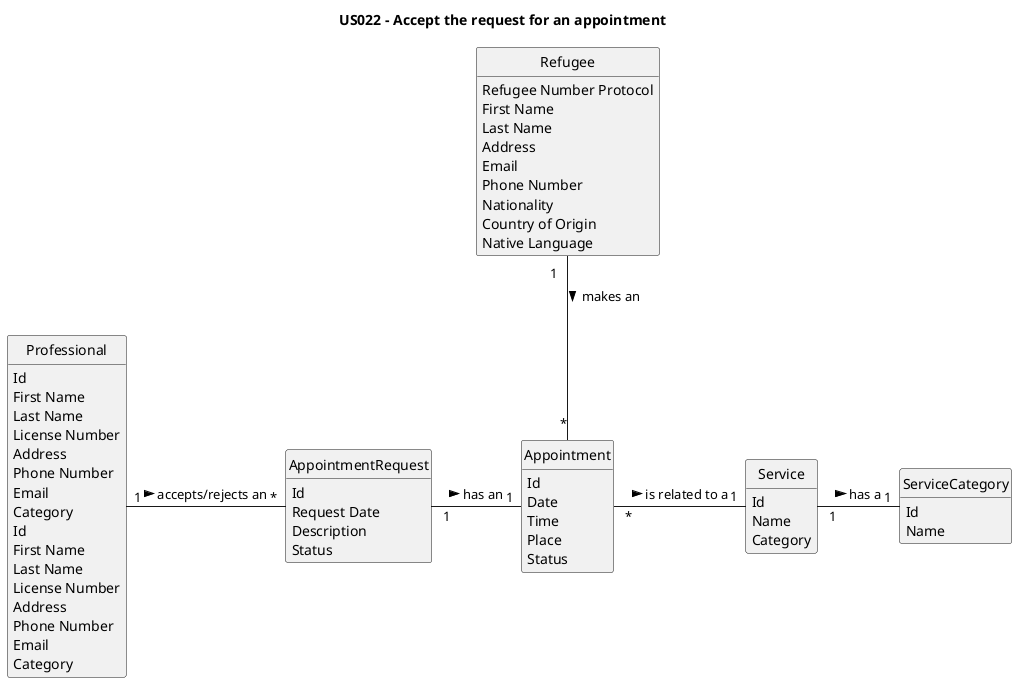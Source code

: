 @startuml
skinparam monochrome true
skinparam packageStyle rectangle
skinparam shadowing false

skinparam classAttributeIconSize 0

hide circle
hide methods

title US022 - Accept the request for an appointment

class Professional {
    Id
    First Name
    Last Name
    License Number
    Address
    Phone Number
    Email
    Category
}

class Appointment {
    Id
    Date
    Time
    Place
    Status
}

class AppointmentRequest {
    Id
    Request Date
    Description
    Status
}

class Service {
    Id
    Name
    Category
}

class ServiceCategory {
    Id
    Name
}

class Professional {
    Id
    First Name
    Last Name
    License Number
    Address
    Phone Number
    Email
    Category
}

class Refugee {
    Refugee Number Protocol
    First Name
    Last Name
    Address
    Email
    Phone Number
    Nationality
    Country of Origin
    Native Language
}

Refugee "1   " -- "   *" Appointment : makes an >
AppointmentRequest " 1   " - "   1" Appointment : has an >
Appointment " *   " - "   1" Service : is related to a >
Service " 1   " - "   1" ServiceCategory : has a >
Professional "1   " - "   *" AppointmentRequest : accepts/rejects an >

@enduml